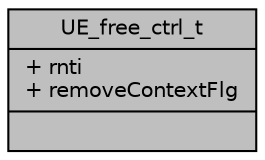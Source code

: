 digraph "UE_free_ctrl_t"
{
 // LATEX_PDF_SIZE
  edge [fontname="Helvetica",fontsize="10",labelfontname="Helvetica",labelfontsize="10"];
  node [fontname="Helvetica",fontsize="10",shape=record];
  Node1 [label="{UE_free_ctrl_t\n|+ rnti\l+ removeContextFlg\l|}",height=0.2,width=0.4,color="black", fillcolor="grey75", style="filled", fontcolor="black",tooltip="deleting control information"];
}
